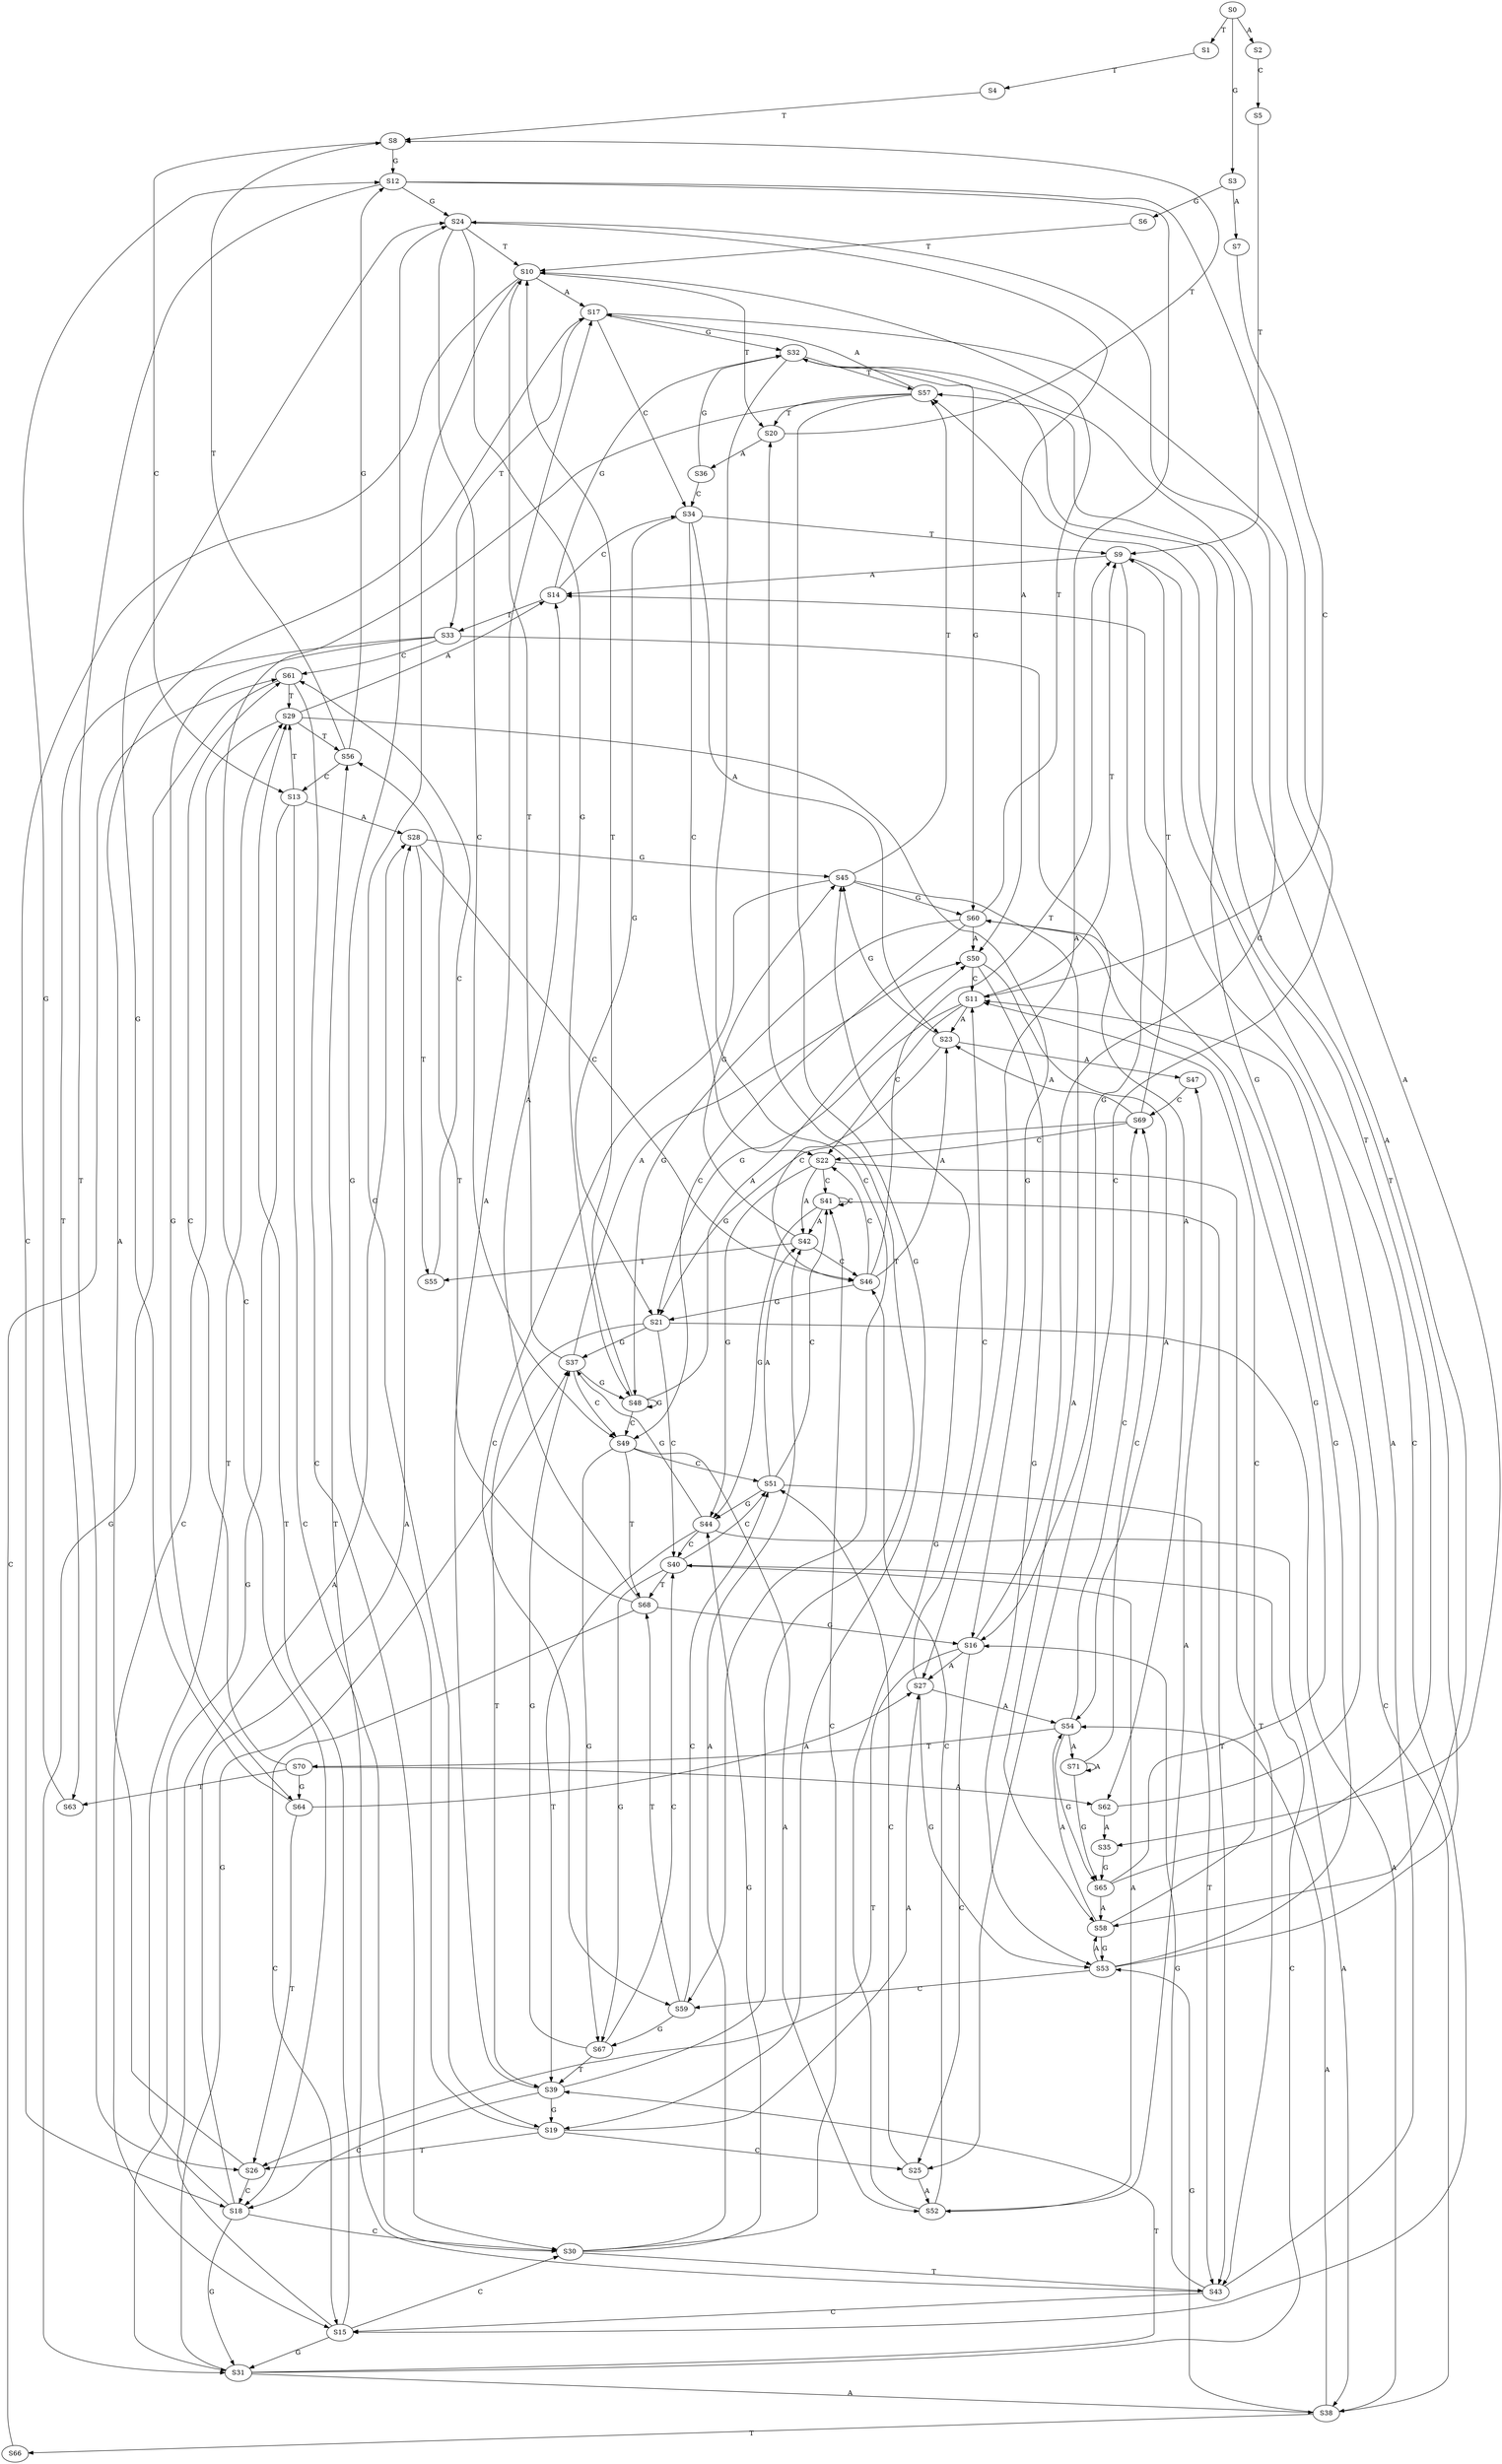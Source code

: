 strict digraph  {
	S0 -> S1 [ label = T ];
	S0 -> S2 [ label = A ];
	S0 -> S3 [ label = G ];
	S1 -> S4 [ label = T ];
	S2 -> S5 [ label = C ];
	S3 -> S6 [ label = G ];
	S3 -> S7 [ label = A ];
	S4 -> S8 [ label = T ];
	S5 -> S9 [ label = T ];
	S6 -> S10 [ label = T ];
	S7 -> S11 [ label = C ];
	S8 -> S12 [ label = G ];
	S8 -> S13 [ label = C ];
	S9 -> S14 [ label = A ];
	S9 -> S15 [ label = C ];
	S9 -> S16 [ label = G ];
	S10 -> S17 [ label = A ];
	S10 -> S18 [ label = C ];
	S10 -> S19 [ label = G ];
	S10 -> S20 [ label = T ];
	S11 -> S9 [ label = T ];
	S11 -> S21 [ label = G ];
	S11 -> S22 [ label = C ];
	S11 -> S23 [ label = A ];
	S12 -> S24 [ label = G ];
	S12 -> S25 [ label = C ];
	S12 -> S26 [ label = T ];
	S12 -> S27 [ label = A ];
	S13 -> S28 [ label = A ];
	S13 -> S29 [ label = T ];
	S13 -> S30 [ label = C ];
	S13 -> S31 [ label = G ];
	S14 -> S32 [ label = G ];
	S14 -> S33 [ label = T ];
	S14 -> S34 [ label = C ];
	S15 -> S29 [ label = T ];
	S15 -> S31 [ label = G ];
	S15 -> S30 [ label = C ];
	S15 -> S28 [ label = A ];
	S16 -> S27 [ label = A ];
	S16 -> S25 [ label = C ];
	S16 -> S24 [ label = G ];
	S16 -> S26 [ label = T ];
	S17 -> S33 [ label = T ];
	S17 -> S32 [ label = G ];
	S17 -> S35 [ label = A ];
	S17 -> S34 [ label = C ];
	S18 -> S29 [ label = T ];
	S18 -> S31 [ label = G ];
	S18 -> S28 [ label = A ];
	S18 -> S30 [ label = C ];
	S19 -> S26 [ label = T ];
	S19 -> S24 [ label = G ];
	S19 -> S27 [ label = A ];
	S19 -> S25 [ label = C ];
	S20 -> S36 [ label = A ];
	S20 -> S8 [ label = T ];
	S21 -> S37 [ label = G ];
	S21 -> S38 [ label = A ];
	S21 -> S39 [ label = T ];
	S21 -> S40 [ label = C ];
	S22 -> S41 [ label = C ];
	S22 -> S42 [ label = A ];
	S22 -> S43 [ label = T ];
	S22 -> S44 [ label = G ];
	S23 -> S45 [ label = G ];
	S23 -> S46 [ label = C ];
	S23 -> S47 [ label = A ];
	S24 -> S48 [ label = G ];
	S24 -> S49 [ label = C ];
	S24 -> S50 [ label = A ];
	S24 -> S10 [ label = T ];
	S25 -> S51 [ label = C ];
	S25 -> S52 [ label = A ];
	S26 -> S18 [ label = C ];
	S26 -> S17 [ label = A ];
	S27 -> S53 [ label = G ];
	S27 -> S11 [ label = C ];
	S27 -> S54 [ label = A ];
	S28 -> S55 [ label = T ];
	S28 -> S46 [ label = C ];
	S28 -> S45 [ label = G ];
	S29 -> S16 [ label = G ];
	S29 -> S15 [ label = C ];
	S29 -> S14 [ label = A ];
	S29 -> S56 [ label = T ];
	S30 -> S41 [ label = C ];
	S30 -> S42 [ label = A ];
	S30 -> S43 [ label = T ];
	S30 -> S44 [ label = G ];
	S31 -> S37 [ label = G ];
	S31 -> S39 [ label = T ];
	S31 -> S40 [ label = C ];
	S31 -> S38 [ label = A ];
	S32 -> S57 [ label = T ];
	S32 -> S58 [ label = A ];
	S32 -> S59 [ label = C ];
	S32 -> S60 [ label = G ];
	S33 -> S61 [ label = C ];
	S33 -> S62 [ label = A ];
	S33 -> S63 [ label = T ];
	S33 -> S64 [ label = G ];
	S34 -> S21 [ label = G ];
	S34 -> S9 [ label = T ];
	S34 -> S22 [ label = C ];
	S34 -> S23 [ label = A ];
	S35 -> S65 [ label = G ];
	S36 -> S34 [ label = C ];
	S36 -> S32 [ label = G ];
	S37 -> S50 [ label = A ];
	S37 -> S48 [ label = G ];
	S37 -> S49 [ label = C ];
	S37 -> S10 [ label = T ];
	S38 -> S54 [ label = A ];
	S38 -> S11 [ label = C ];
	S38 -> S53 [ label = G ];
	S38 -> S66 [ label = T ];
	S39 -> S18 [ label = C ];
	S39 -> S17 [ label = A ];
	S39 -> S19 [ label = G ];
	S39 -> S20 [ label = T ];
	S40 -> S67 [ label = G ];
	S40 -> S68 [ label = T ];
	S40 -> S51 [ label = C ];
	S40 -> S52 [ label = A ];
	S41 -> S44 [ label = G ];
	S41 -> S41 [ label = C ];
	S41 -> S42 [ label = A ];
	S41 -> S43 [ label = T ];
	S42 -> S45 [ label = G ];
	S42 -> S55 [ label = T ];
	S42 -> S46 [ label = C ];
	S43 -> S16 [ label = G ];
	S43 -> S14 [ label = A ];
	S43 -> S15 [ label = C ];
	S43 -> S56 [ label = T ];
	S44 -> S38 [ label = A ];
	S44 -> S37 [ label = G ];
	S44 -> S39 [ label = T ];
	S44 -> S40 [ label = C ];
	S45 -> S60 [ label = G ];
	S45 -> S57 [ label = T ];
	S45 -> S58 [ label = A ];
	S45 -> S59 [ label = C ];
	S46 -> S9 [ label = T ];
	S46 -> S22 [ label = C ];
	S46 -> S23 [ label = A ];
	S46 -> S21 [ label = G ];
	S47 -> S69 [ label = C ];
	S48 -> S10 [ label = T ];
	S48 -> S49 [ label = C ];
	S48 -> S48 [ label = G ];
	S48 -> S50 [ label = A ];
	S49 -> S68 [ label = T ];
	S49 -> S51 [ label = C ];
	S49 -> S52 [ label = A ];
	S49 -> S67 [ label = G ];
	S50 -> S54 [ label = A ];
	S50 -> S11 [ label = C ];
	S50 -> S53 [ label = G ];
	S51 -> S44 [ label = G ];
	S51 -> S42 [ label = A ];
	S51 -> S43 [ label = T ];
	S51 -> S41 [ label = C ];
	S52 -> S45 [ label = G ];
	S52 -> S46 [ label = C ];
	S52 -> S47 [ label = A ];
	S53 -> S57 [ label = T ];
	S53 -> S58 [ label = A ];
	S53 -> S60 [ label = G ];
	S53 -> S59 [ label = C ];
	S54 -> S70 [ label = T ];
	S54 -> S69 [ label = C ];
	S54 -> S71 [ label = A ];
	S54 -> S65 [ label = G ];
	S55 -> S61 [ label = C ];
	S56 -> S13 [ label = C ];
	S56 -> S12 [ label = G ];
	S56 -> S8 [ label = T ];
	S57 -> S17 [ label = A ];
	S57 -> S18 [ label = C ];
	S57 -> S19 [ label = G ];
	S57 -> S20 [ label = T ];
	S58 -> S54 [ label = A ];
	S58 -> S11 [ label = C ];
	S58 -> S53 [ label = G ];
	S59 -> S51 [ label = C ];
	S59 -> S68 [ label = T ];
	S59 -> S67 [ label = G ];
	S60 -> S50 [ label = A ];
	S60 -> S48 [ label = G ];
	S60 -> S10 [ label = T ];
	S60 -> S49 [ label = C ];
	S61 -> S30 [ label = C ];
	S61 -> S31 [ label = G ];
	S61 -> S29 [ label = T ];
	S62 -> S32 [ label = G ];
	S62 -> S35 [ label = A ];
	S63 -> S12 [ label = G ];
	S64 -> S24 [ label = G ];
	S64 -> S27 [ label = A ];
	S64 -> S26 [ label = T ];
	S65 -> S57 [ label = T ];
	S65 -> S58 [ label = A ];
	S65 -> S60 [ label = G ];
	S66 -> S61 [ label = C ];
	S67 -> S37 [ label = G ];
	S67 -> S40 [ label = C ];
	S67 -> S39 [ label = T ];
	S68 -> S14 [ label = A ];
	S68 -> S15 [ label = C ];
	S68 -> S56 [ label = T ];
	S68 -> S16 [ label = G ];
	S69 -> S23 [ label = A ];
	S69 -> S22 [ label = C ];
	S69 -> S21 [ label = G ];
	S69 -> S9 [ label = T ];
	S70 -> S62 [ label = A ];
	S70 -> S61 [ label = C ];
	S70 -> S64 [ label = G ];
	S70 -> S63 [ label = T ];
	S71 -> S65 [ label = G ];
	S71 -> S69 [ label = C ];
	S71 -> S71 [ label = A ];
}
